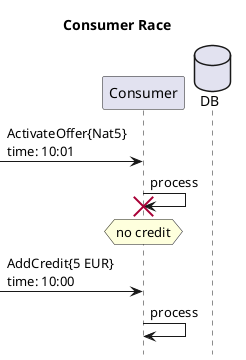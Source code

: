 @startuml
title Consumer Race
hide footbox
database DB order 10

title Consumer Race
hide footbox
database DB order 10

->Consumer: ActivateOffer{Nat5}\ntime: 10:01
Consumer->Consumer!!: process
hnote over Consumer: no credit
->Consumer: AddCredit{5 EUR}\ntime: 10:00
Consumer->Consumer: process
@enduml
